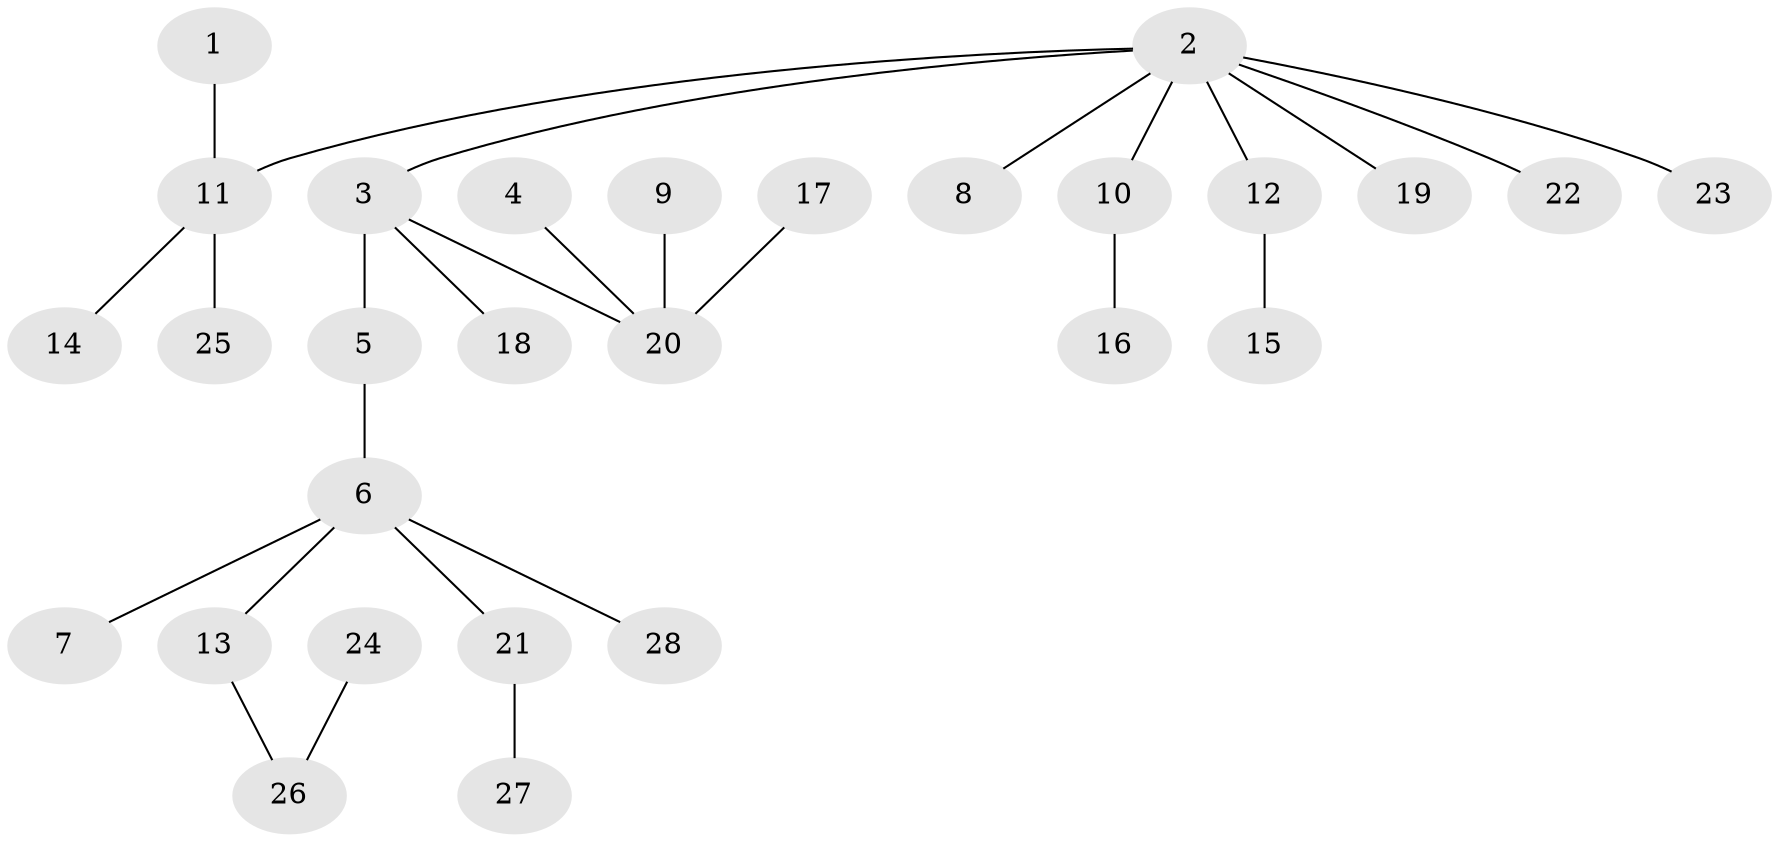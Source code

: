 // original degree distribution, {4: 0.03636363636363636, 5: 0.05454545454545454, 1: 0.4909090909090909, 2: 0.2545454545454545, 3: 0.14545454545454545, 6: 0.01818181818181818}
// Generated by graph-tools (version 1.1) at 2025/50/03/09/25 03:50:18]
// undirected, 28 vertices, 27 edges
graph export_dot {
graph [start="1"]
  node [color=gray90,style=filled];
  1;
  2;
  3;
  4;
  5;
  6;
  7;
  8;
  9;
  10;
  11;
  12;
  13;
  14;
  15;
  16;
  17;
  18;
  19;
  20;
  21;
  22;
  23;
  24;
  25;
  26;
  27;
  28;
  1 -- 11 [weight=1.0];
  2 -- 3 [weight=1.0];
  2 -- 8 [weight=1.0];
  2 -- 10 [weight=1.0];
  2 -- 11 [weight=1.0];
  2 -- 12 [weight=1.0];
  2 -- 19 [weight=1.0];
  2 -- 22 [weight=1.0];
  2 -- 23 [weight=1.0];
  3 -- 5 [weight=1.0];
  3 -- 18 [weight=1.0];
  3 -- 20 [weight=1.0];
  4 -- 20 [weight=1.0];
  5 -- 6 [weight=1.0];
  6 -- 7 [weight=1.0];
  6 -- 13 [weight=1.0];
  6 -- 21 [weight=1.0];
  6 -- 28 [weight=1.0];
  9 -- 20 [weight=1.0];
  10 -- 16 [weight=1.0];
  11 -- 14 [weight=1.0];
  11 -- 25 [weight=1.0];
  12 -- 15 [weight=1.0];
  13 -- 26 [weight=1.0];
  17 -- 20 [weight=1.0];
  21 -- 27 [weight=1.0];
  24 -- 26 [weight=1.0];
}

